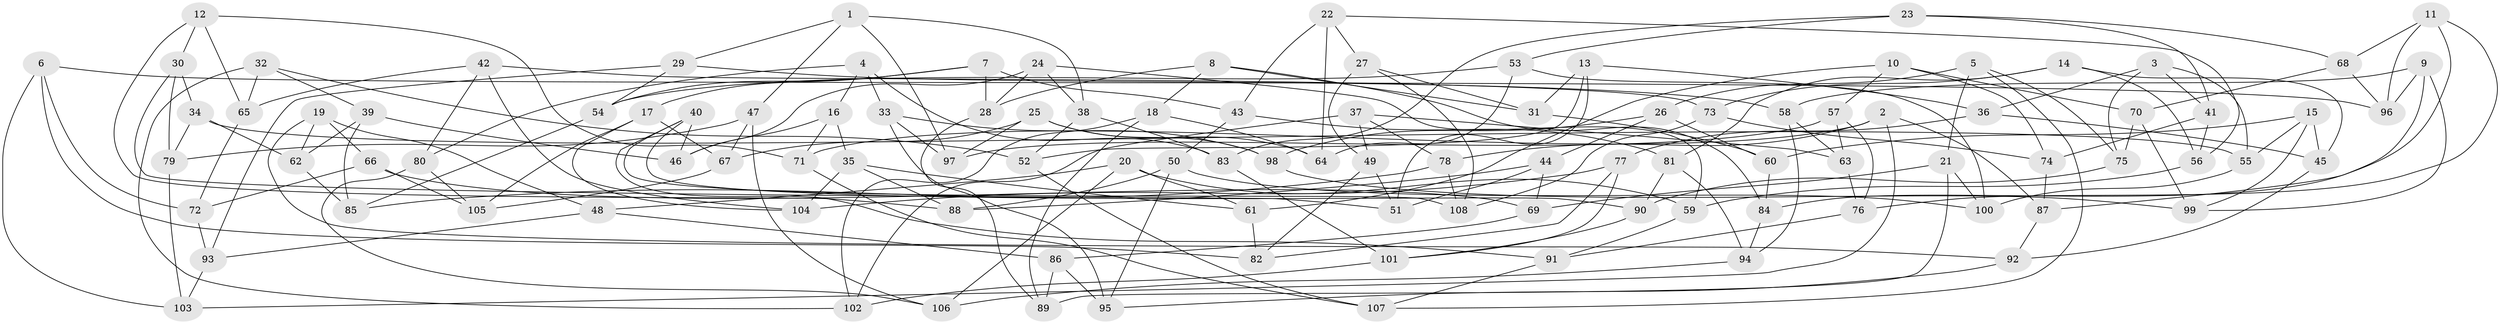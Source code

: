 // coarse degree distribution, {4: 0.28125, 5: 0.1875, 6: 0.09375, 3: 0.125, 7: 0.09375, 9: 0.09375, 8: 0.0625, 16: 0.03125, 10: 0.03125}
// Generated by graph-tools (version 1.1) at 2025/03/03/04/25 22:03:28]
// undirected, 108 vertices, 216 edges
graph export_dot {
graph [start="1"]
  node [color=gray90,style=filled];
  1;
  2;
  3;
  4;
  5;
  6;
  7;
  8;
  9;
  10;
  11;
  12;
  13;
  14;
  15;
  16;
  17;
  18;
  19;
  20;
  21;
  22;
  23;
  24;
  25;
  26;
  27;
  28;
  29;
  30;
  31;
  32;
  33;
  34;
  35;
  36;
  37;
  38;
  39;
  40;
  41;
  42;
  43;
  44;
  45;
  46;
  47;
  48;
  49;
  50;
  51;
  52;
  53;
  54;
  55;
  56;
  57;
  58;
  59;
  60;
  61;
  62;
  63;
  64;
  65;
  66;
  67;
  68;
  69;
  70;
  71;
  72;
  73;
  74;
  75;
  76;
  77;
  78;
  79;
  80;
  81;
  82;
  83;
  84;
  85;
  86;
  87;
  88;
  89;
  90;
  91;
  92;
  93;
  94;
  95;
  96;
  97;
  98;
  99;
  100;
  101;
  102;
  103;
  104;
  105;
  106;
  107;
  108;
  1 -- 47;
  1 -- 38;
  1 -- 97;
  1 -- 29;
  2 -- 78;
  2 -- 71;
  2 -- 103;
  2 -- 87;
  3 -- 41;
  3 -- 36;
  3 -- 55;
  3 -- 75;
  4 -- 80;
  4 -- 83;
  4 -- 16;
  4 -- 33;
  5 -- 75;
  5 -- 26;
  5 -- 21;
  5 -- 107;
  6 -- 103;
  6 -- 96;
  6 -- 82;
  6 -- 72;
  7 -- 28;
  7 -- 54;
  7 -- 43;
  7 -- 17;
  8 -- 18;
  8 -- 31;
  8 -- 84;
  8 -- 28;
  9 -- 96;
  9 -- 99;
  9 -- 58;
  9 -- 87;
  10 -- 70;
  10 -- 57;
  10 -- 74;
  10 -- 61;
  11 -- 96;
  11 -- 76;
  11 -- 84;
  11 -- 68;
  12 -- 88;
  12 -- 71;
  12 -- 65;
  12 -- 30;
  13 -- 31;
  13 -- 52;
  13 -- 51;
  13 -- 36;
  14 -- 73;
  14 -- 45;
  14 -- 56;
  14 -- 81;
  15 -- 99;
  15 -- 55;
  15 -- 60;
  15 -- 45;
  16 -- 71;
  16 -- 46;
  16 -- 35;
  17 -- 67;
  17 -- 104;
  17 -- 105;
  18 -- 89;
  18 -- 102;
  18 -- 64;
  19 -- 62;
  19 -- 48;
  19 -- 92;
  19 -- 66;
  20 -- 48;
  20 -- 106;
  20 -- 61;
  20 -- 59;
  21 -- 69;
  21 -- 89;
  21 -- 100;
  22 -- 56;
  22 -- 43;
  22 -- 27;
  22 -- 64;
  23 -- 68;
  23 -- 83;
  23 -- 41;
  23 -- 53;
  24 -- 28;
  24 -- 59;
  24 -- 46;
  24 -- 38;
  25 -- 64;
  25 -- 97;
  25 -- 98;
  25 -- 67;
  26 -- 60;
  26 -- 98;
  26 -- 44;
  27 -- 31;
  27 -- 108;
  27 -- 49;
  28 -- 89;
  29 -- 54;
  29 -- 58;
  29 -- 93;
  30 -- 79;
  30 -- 34;
  30 -- 51;
  31 -- 60;
  32 -- 39;
  32 -- 65;
  32 -- 102;
  32 -- 52;
  33 -- 95;
  33 -- 98;
  33 -- 97;
  34 -- 55;
  34 -- 79;
  34 -- 62;
  35 -- 61;
  35 -- 104;
  35 -- 88;
  36 -- 77;
  36 -- 45;
  37 -- 49;
  37 -- 78;
  37 -- 63;
  37 -- 102;
  38 -- 52;
  38 -- 83;
  39 -- 62;
  39 -- 46;
  39 -- 85;
  40 -- 108;
  40 -- 46;
  40 -- 90;
  40 -- 91;
  41 -- 74;
  41 -- 56;
  42 -- 73;
  42 -- 65;
  42 -- 80;
  42 -- 104;
  43 -- 50;
  43 -- 81;
  44 -- 69;
  44 -- 51;
  44 -- 88;
  45 -- 92;
  47 -- 79;
  47 -- 106;
  47 -- 67;
  48 -- 93;
  48 -- 86;
  49 -- 82;
  49 -- 51;
  50 -- 88;
  50 -- 95;
  50 -- 100;
  52 -- 107;
  53 -- 54;
  53 -- 64;
  53 -- 100;
  54 -- 85;
  55 -- 100;
  56 -- 59;
  57 -- 76;
  57 -- 63;
  57 -- 97;
  58 -- 63;
  58 -- 94;
  59 -- 91;
  60 -- 84;
  61 -- 82;
  62 -- 85;
  63 -- 76;
  65 -- 72;
  66 -- 72;
  66 -- 69;
  66 -- 105;
  67 -- 105;
  68 -- 96;
  68 -- 70;
  69 -- 86;
  70 -- 99;
  70 -- 75;
  71 -- 107;
  72 -- 93;
  73 -- 74;
  73 -- 108;
  74 -- 87;
  75 -- 90;
  76 -- 91;
  77 -- 82;
  77 -- 104;
  77 -- 101;
  78 -- 85;
  78 -- 108;
  79 -- 103;
  80 -- 105;
  80 -- 106;
  81 -- 90;
  81 -- 94;
  83 -- 101;
  84 -- 94;
  86 -- 95;
  86 -- 89;
  87 -- 92;
  90 -- 101;
  91 -- 107;
  92 -- 95;
  93 -- 103;
  94 -- 106;
  98 -- 99;
  101 -- 102;
}
